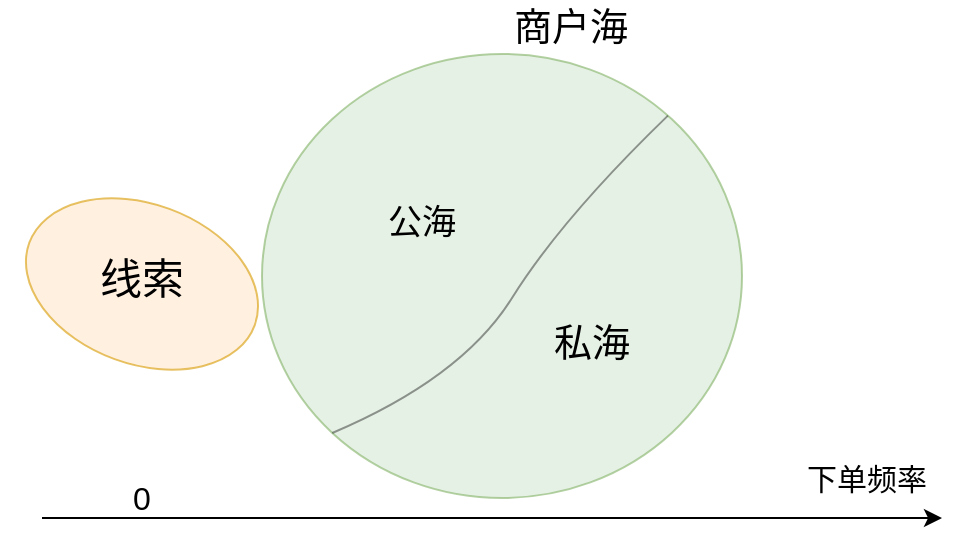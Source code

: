 <mxfile version="10.7.5" type="github"><diagram id="UWETvFde-aTcSiWaelMY" name="第 1 页"><mxGraphModel dx="1181" dy="596" grid="1" gridSize="10" guides="1" tooltips="1" connect="1" arrows="1" fold="1" page="1" pageScale="1" pageWidth="1169" pageHeight="827" math="0" shadow="0"><root><mxCell id="0"/><mxCell id="1" parent="0"/><mxCell id="Bcnesm2Lnw2i4rFwM-0r-11" value="" style="ellipse;whiteSpace=wrap;html=1;fillColor=#d5e8d4;strokeColor=#82b366;opacity=60;" parent="1" vertex="1"><mxGeometry x="430" y="308" width="240" height="222" as="geometry"/></mxCell><mxCell id="Bcnesm2Lnw2i4rFwM-0r-9" value="" style="ellipse;whiteSpace=wrap;html=1;rotation=20;fillColor=#ffe6cc;strokeColor=#d79b00;opacity=60;" parent="1" vertex="1"><mxGeometry x="310" y="383" width="120" height="80" as="geometry"/></mxCell><mxCell id="Bcnesm2Lnw2i4rFwM-0r-13" value="&lt;font style=&quot;font-size: 21px&quot;&gt;线索&lt;/font&gt;" style="text;html=1;strokeColor=none;fillColor=none;align=center;verticalAlign=middle;whiteSpace=wrap;rounded=0;" parent="1" vertex="1"><mxGeometry x="345" y="406.5" width="50" height="27" as="geometry"/></mxCell><mxCell id="Bcnesm2Lnw2i4rFwM-0r-14" value="&lt;font style=&quot;font-size: 19px&quot;&gt;商户海&lt;/font&gt;" style="text;html=1;strokeColor=none;fillColor=none;align=center;verticalAlign=middle;whiteSpace=wrap;rounded=0;" parent="1" vertex="1"><mxGeometry x="552" y="281" width="65" height="27" as="geometry"/></mxCell><mxCell id="Bcnesm2Lnw2i4rFwM-0r-19" value="" style="endArrow=classic;html=1;" parent="1" edge="1"><mxGeometry width="50" height="50" relative="1" as="geometry"><mxPoint x="320" y="540" as="sourcePoint"/><mxPoint x="770" y="540" as="targetPoint"/></mxGeometry></mxCell><mxCell id="Bcnesm2Lnw2i4rFwM-0r-20" value="&lt;font style=&quot;font-size: 16px&quot;&gt;0&lt;/font&gt;" style="text;html=1;strokeColor=none;fillColor=none;align=center;verticalAlign=middle;whiteSpace=wrap;rounded=0;opacity=60;" parent="1" vertex="1"><mxGeometry x="350" y="520" width="40" height="20" as="geometry"/></mxCell><mxCell id="Bcnesm2Lnw2i4rFwM-0r-21" value="&lt;font style=&quot;font-size: 15px&quot;&gt;下单频率&lt;/font&gt;" style="text;html=1;strokeColor=none;fillColor=none;align=center;verticalAlign=middle;whiteSpace=wrap;rounded=0;opacity=60;" parent="1" vertex="1"><mxGeometry x="685" y="510" width="95" height="20" as="geometry"/></mxCell><mxCell id="0P_r5f3c9Lx7PPYis0TN-3" value="" style="curved=1;endArrow=none;html=1;endFill=0;exitX=0;exitY=1;exitDx=0;exitDy=0;opacity=40;" edge="1" parent="1" source="Bcnesm2Lnw2i4rFwM-0r-11" target="Bcnesm2Lnw2i4rFwM-0r-11"><mxGeometry width="50" height="50" relative="1" as="geometry"><mxPoint x="580" y="440" as="sourcePoint"/><mxPoint x="630" y="390" as="targetPoint"/><Array as="points"><mxPoint x="530" y="470"/><mxPoint x="580" y="390"/></Array></mxGeometry></mxCell><mxCell id="0P_r5f3c9Lx7PPYis0TN-4" value="&lt;font style=&quot;font-size: 17px&quot;&gt;公海&lt;/font&gt;" style="text;html=1;strokeColor=none;fillColor=none;align=center;verticalAlign=middle;whiteSpace=wrap;rounded=0;opacity=60;" vertex="1" parent="1"><mxGeometry x="490" y="383" width="40" height="20" as="geometry"/></mxCell><mxCell id="0P_r5f3c9Lx7PPYis0TN-7" value="&lt;font style=&quot;font-size: 19px&quot;&gt;私海&lt;/font&gt;" style="text;html=1;strokeColor=none;fillColor=none;align=center;verticalAlign=middle;whiteSpace=wrap;rounded=0;opacity=60;" vertex="1" parent="1"><mxGeometry x="575" y="443" width="40" height="20" as="geometry"/></mxCell></root></mxGraphModel></diagram></mxfile>